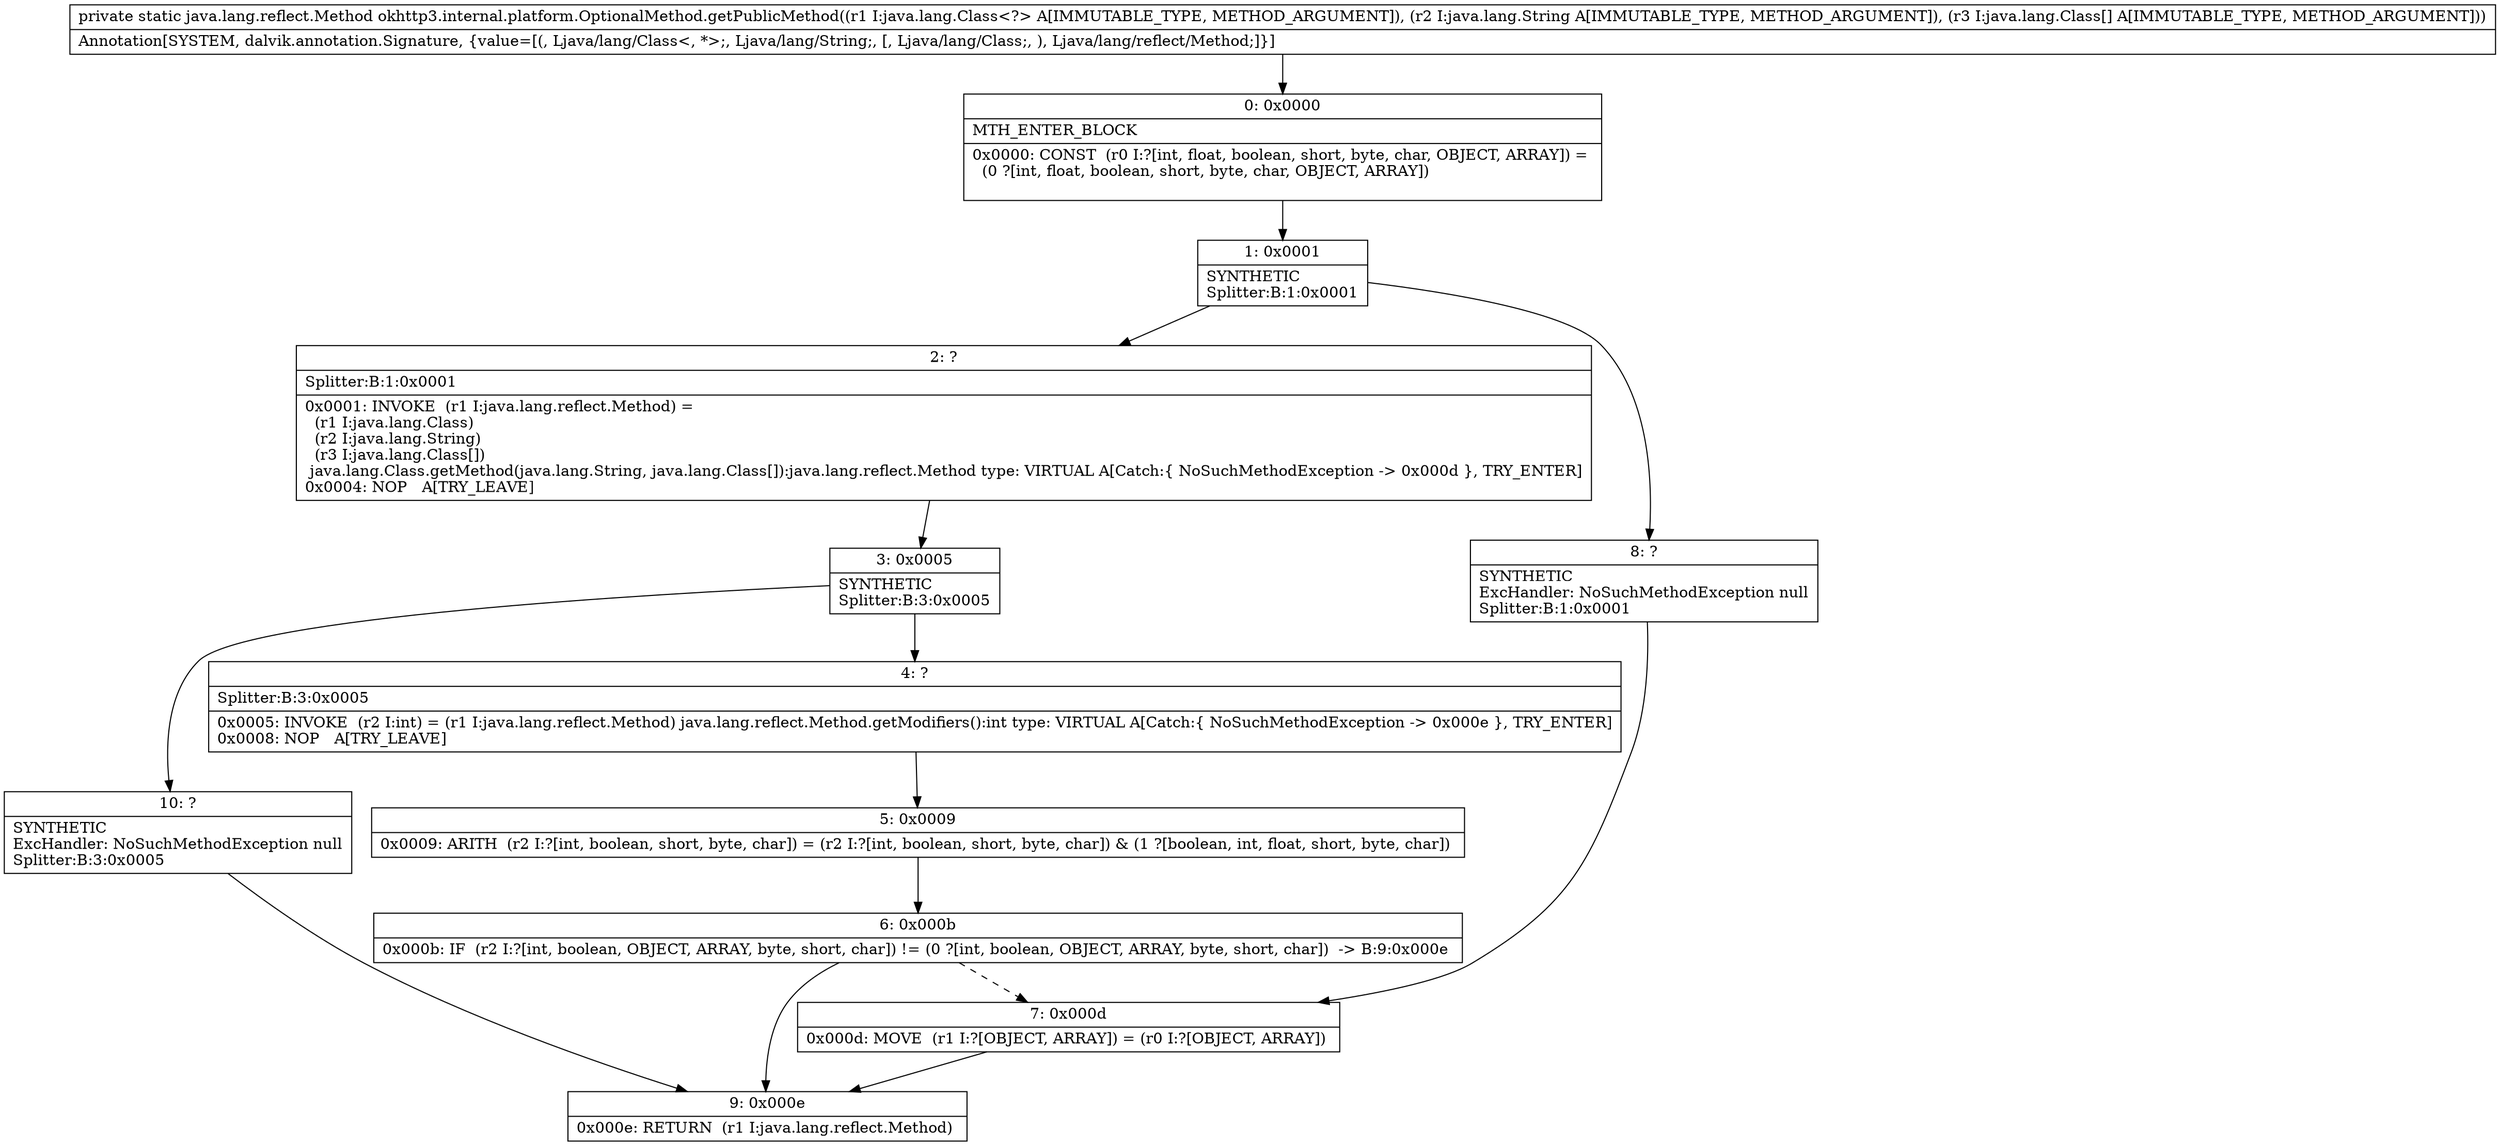 digraph "CFG forokhttp3.internal.platform.OptionalMethod.getPublicMethod(Ljava\/lang\/Class;Ljava\/lang\/String;[Ljava\/lang\/Class;)Ljava\/lang\/reflect\/Method;" {
Node_0 [shape=record,label="{0\:\ 0x0000|MTH_ENTER_BLOCK\l|0x0000: CONST  (r0 I:?[int, float, boolean, short, byte, char, OBJECT, ARRAY]) = \l  (0 ?[int, float, boolean, short, byte, char, OBJECT, ARRAY])\l \l}"];
Node_1 [shape=record,label="{1\:\ 0x0001|SYNTHETIC\lSplitter:B:1:0x0001\l}"];
Node_2 [shape=record,label="{2\:\ ?|Splitter:B:1:0x0001\l|0x0001: INVOKE  (r1 I:java.lang.reflect.Method) = \l  (r1 I:java.lang.Class)\l  (r2 I:java.lang.String)\l  (r3 I:java.lang.Class[])\l java.lang.Class.getMethod(java.lang.String, java.lang.Class[]):java.lang.reflect.Method type: VIRTUAL A[Catch:\{ NoSuchMethodException \-\> 0x000d \}, TRY_ENTER]\l0x0004: NOP   A[TRY_LEAVE]\l}"];
Node_3 [shape=record,label="{3\:\ 0x0005|SYNTHETIC\lSplitter:B:3:0x0005\l}"];
Node_4 [shape=record,label="{4\:\ ?|Splitter:B:3:0x0005\l|0x0005: INVOKE  (r2 I:int) = (r1 I:java.lang.reflect.Method) java.lang.reflect.Method.getModifiers():int type: VIRTUAL A[Catch:\{ NoSuchMethodException \-\> 0x000e \}, TRY_ENTER]\l0x0008: NOP   A[TRY_LEAVE]\l}"];
Node_5 [shape=record,label="{5\:\ 0x0009|0x0009: ARITH  (r2 I:?[int, boolean, short, byte, char]) = (r2 I:?[int, boolean, short, byte, char]) & (1 ?[boolean, int, float, short, byte, char]) \l}"];
Node_6 [shape=record,label="{6\:\ 0x000b|0x000b: IF  (r2 I:?[int, boolean, OBJECT, ARRAY, byte, short, char]) != (0 ?[int, boolean, OBJECT, ARRAY, byte, short, char])  \-\> B:9:0x000e \l}"];
Node_7 [shape=record,label="{7\:\ 0x000d|0x000d: MOVE  (r1 I:?[OBJECT, ARRAY]) = (r0 I:?[OBJECT, ARRAY]) \l}"];
Node_8 [shape=record,label="{8\:\ ?|SYNTHETIC\lExcHandler: NoSuchMethodException null\lSplitter:B:1:0x0001\l}"];
Node_9 [shape=record,label="{9\:\ 0x000e|0x000e: RETURN  (r1 I:java.lang.reflect.Method) \l}"];
Node_10 [shape=record,label="{10\:\ ?|SYNTHETIC\lExcHandler: NoSuchMethodException null\lSplitter:B:3:0x0005\l}"];
MethodNode[shape=record,label="{private static java.lang.reflect.Method okhttp3.internal.platform.OptionalMethod.getPublicMethod((r1 I:java.lang.Class\<?\> A[IMMUTABLE_TYPE, METHOD_ARGUMENT]), (r2 I:java.lang.String A[IMMUTABLE_TYPE, METHOD_ARGUMENT]), (r3 I:java.lang.Class[] A[IMMUTABLE_TYPE, METHOD_ARGUMENT]))  | Annotation[SYSTEM, dalvik.annotation.Signature, \{value=[(, Ljava\/lang\/Class\<, *\>;, Ljava\/lang\/String;, [, Ljava\/lang\/Class;, ), Ljava\/lang\/reflect\/Method;]\}]\l}"];
MethodNode -> Node_0;
Node_0 -> Node_1;
Node_1 -> Node_2;
Node_1 -> Node_8;
Node_2 -> Node_3;
Node_3 -> Node_4;
Node_3 -> Node_10;
Node_4 -> Node_5;
Node_5 -> Node_6;
Node_6 -> Node_7[style=dashed];
Node_6 -> Node_9;
Node_7 -> Node_9;
Node_8 -> Node_7;
Node_10 -> Node_9;
}

